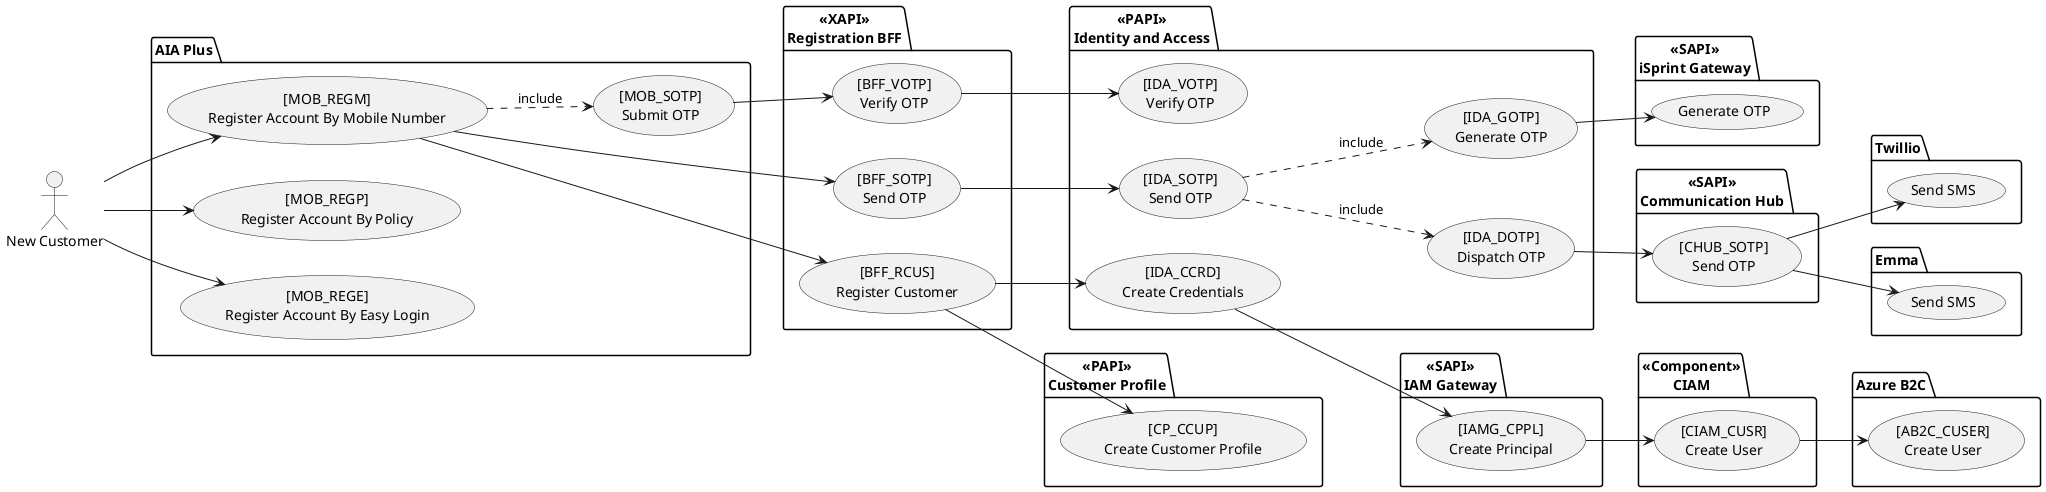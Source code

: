@startuml

left to right direction

actor "New Customer" as CUST

package "AIA Plus" {
  usecase "[MOB_REGM]\nRegister Account By Mobile Number" as MOB_REGM
  usecase "[MOB_SOTP]\nSubmit OTP" as MOB_SOTP
  usecase "[MOB_REGP]\nRegister Account By Policy" as MOB_REGP
  usecase "[MOB_REGE]\nRegister Account By Easy Login" as MOB_REGE
}

package "<<XAPI>>\nRegistration BFF" {
  usecase "[BFF_SOTP]\nSend OTP" as BFF_SOTP
  usecase "[BFF_VOTP]\nVerify OTP" as BFF_VOTP
  usecase "[BFF_RCUS]\nRegister Customer" as BFF_RCUS
}

package "<<PAPI>>\nIdentity and Access" {
  usecase "[IDA_SOTP]\nSend OTP" as IDA_SOTP
  usecase "[IDA_GOTP]\nGenerate OTP" as IDA_GOTP
  usecase "[IDA_DOTP]\nDispatch OTP" as IDA_DOTP
  usecase "[IDA_VOTP]\nVerify OTP" as IDA_VOTP
  usecase "[IDA_CCRD]\nCreate Credentials" as IDA_CCRD
}

package "<<PAPI>>\nCustomer Profile" {
  usecase "[CP_CCUP]\nCreate Customer Profile" as CP_CCUP
}

package "<<SAPI>>\nIAM Gateway" {
  usecase "[IAMG_CPPL]\nCreate Principal" as IAMG_CPPL
}

package "<<SAPI>>\niSprint Gateway" {
  usecase "Generate OTP" as ISG_GOTP
}

package "<<SAPI>>\nCommunication Hub" {
  usecase "[CHUB_SOTP]\nSend OTP" as CHUB_SOTP
}


package "<<Component>>\nCIAM" {
  usecase "[CIAM_CUSR]\nCreate User" as CIAM_CUSR
}

package "Azure B2C" {
  usecase "[AB2C_CUSER]\nCreate User" as AB2C_CUSR
}

package "Twillio" {
  usecase "Send SMS" as TWL_SSMS
}

package "Emma" {
  usecase "Send SMS" as EMM_SSMS
}

CUST --> MOB_REGM
CUST --> MOB_REGP
CUST --> MOB_REGE

MOB_REGM ..> MOB_SOTP : include
MOB_REGM --> BFF_SOTP
BFF_SOTP --> IDA_SOTP

IDA_SOTP ..> IDA_GOTP : include
IDA_GOTP --> ISG_GOTP
IDA_SOTP ..> IDA_DOTP : include
IDA_DOTP --> CHUB_SOTP
CHUB_SOTP --> TWL_SSMS
CHUB_SOTP --> EMM_SSMS

MOB_SOTP --> BFF_VOTP

BFF_VOTP --> IDA_VOTP
MOB_REGM --> BFF_RCUS

BFF_RCUS --> CP_CCUP
BFF_RCUS --> IDA_CCRD

IDA_CCRD --> IAMG_CPPL
IAMG_CPPL --> CIAM_CUSR
CIAM_CUSR --> AB2C_CUSR

@enduml

